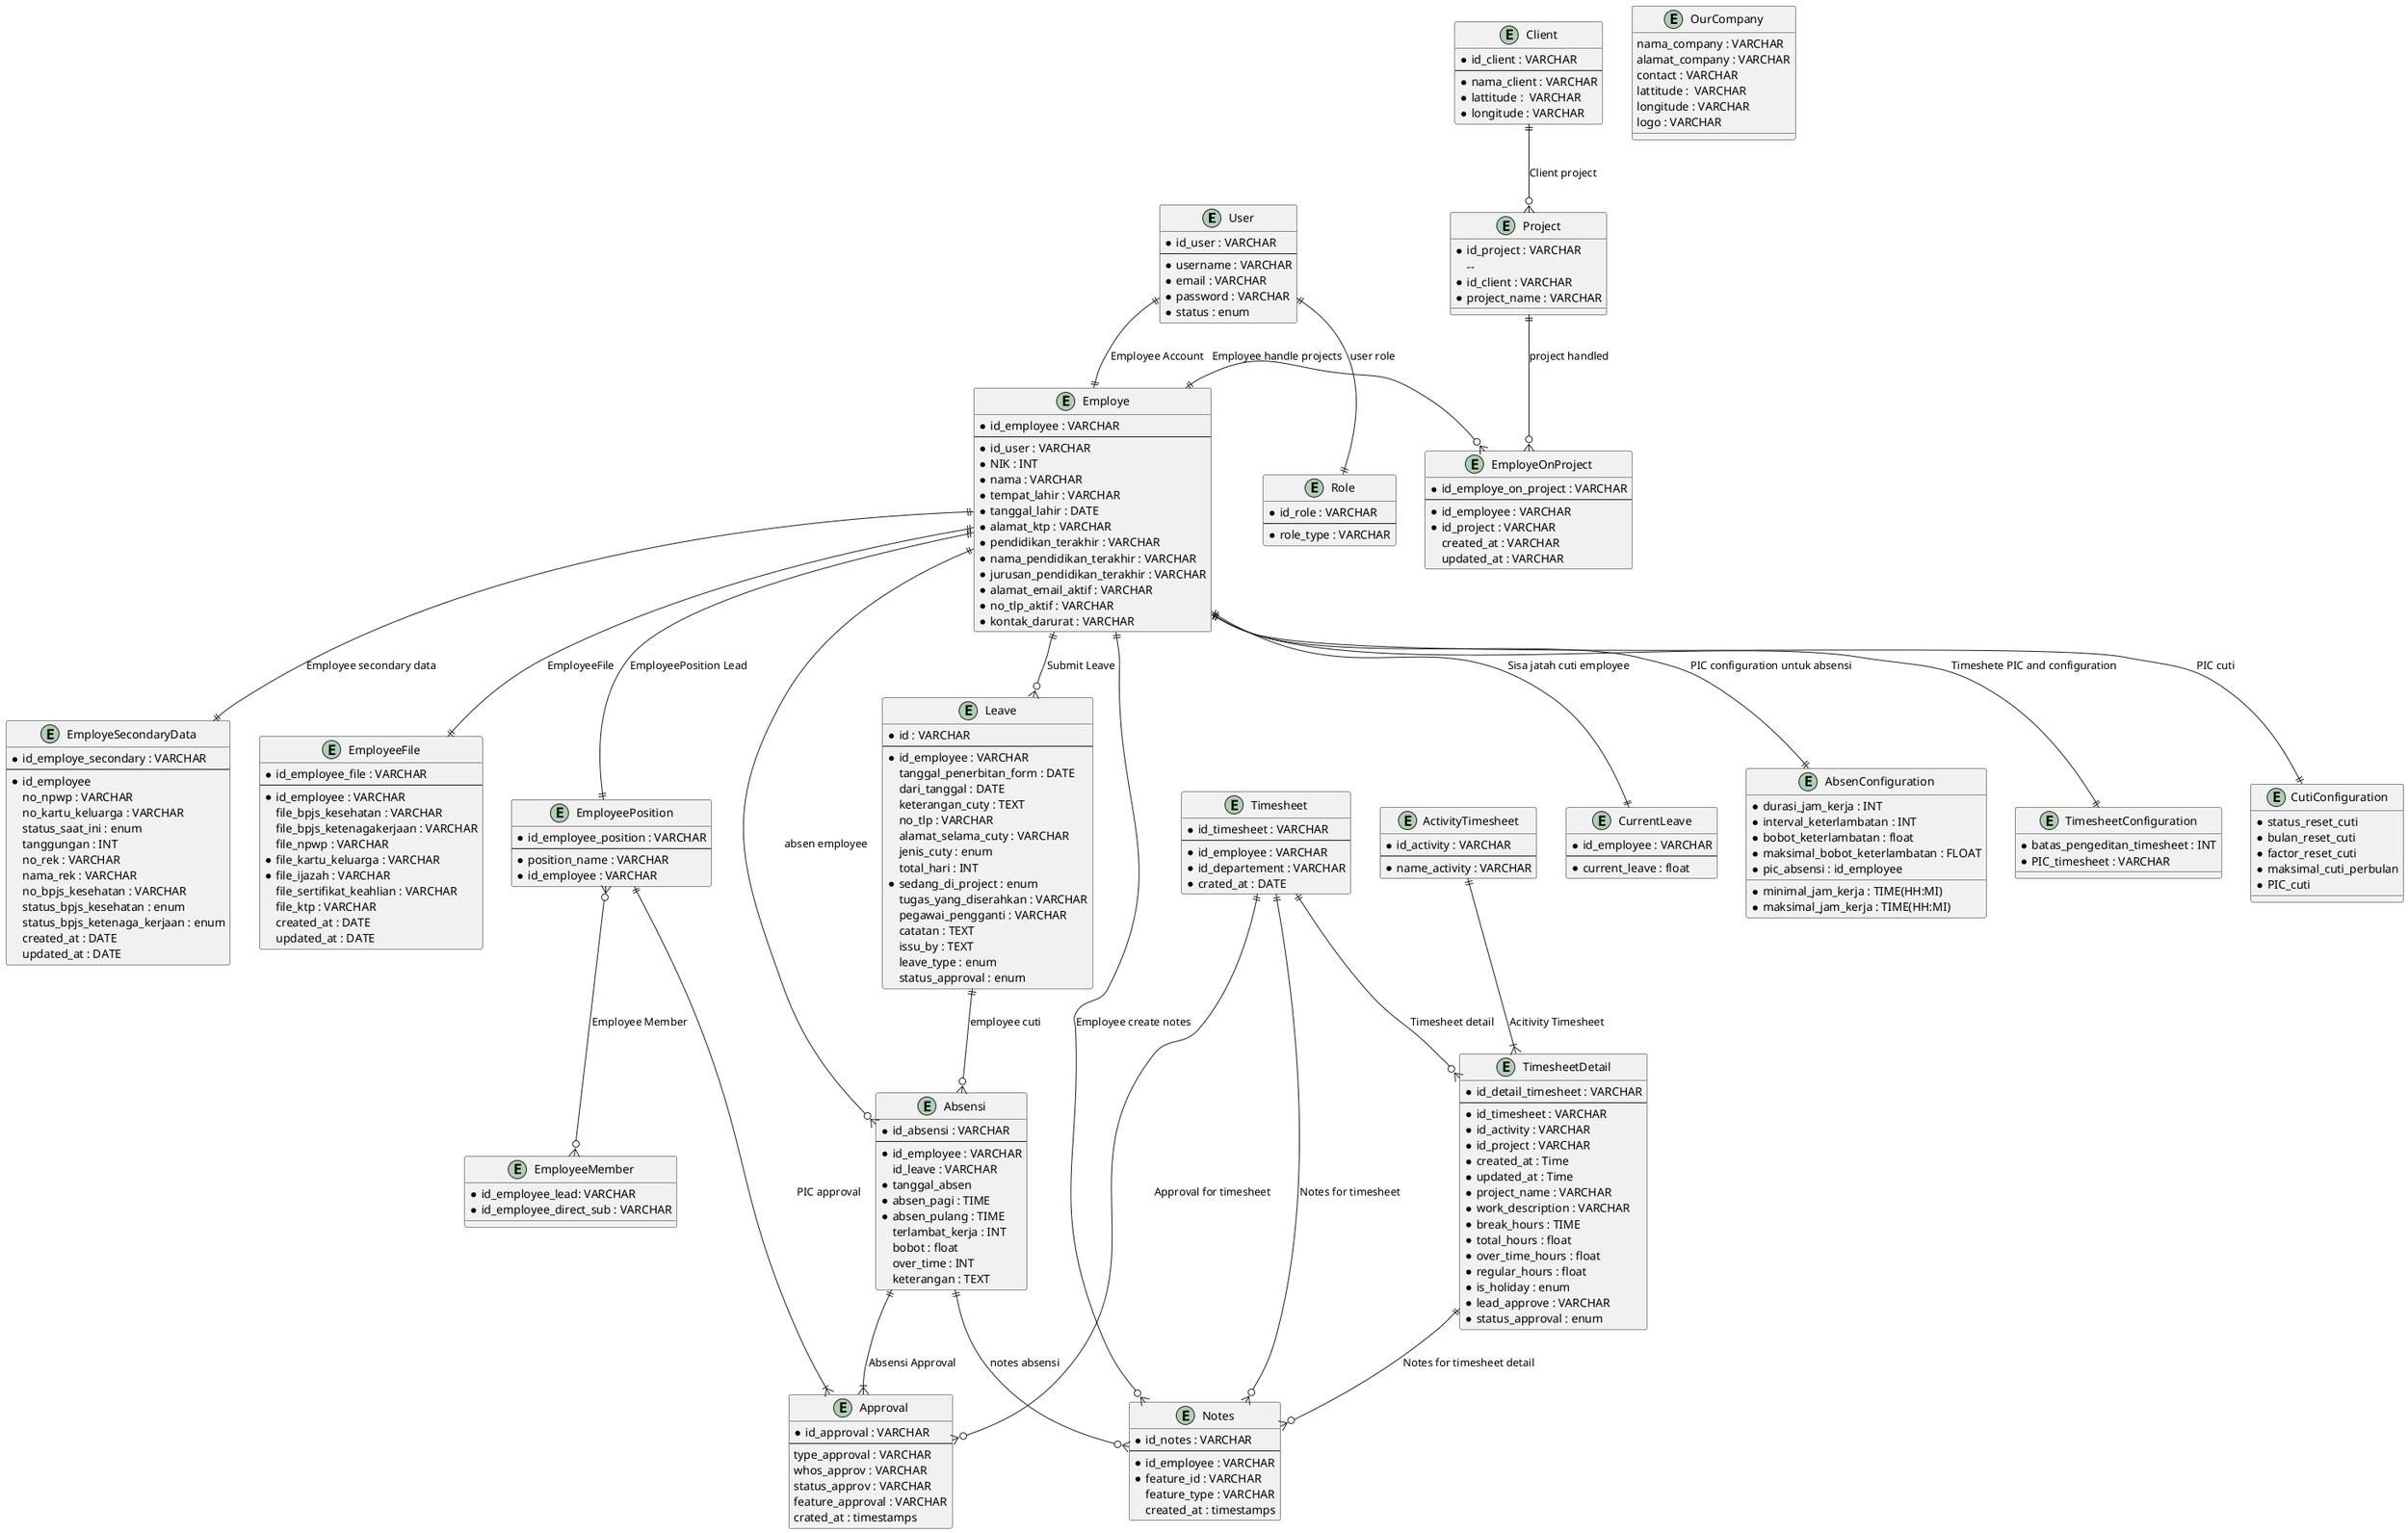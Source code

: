 @startuml ess
    entity User {
        * id_user : VARCHAR
        --
        * username : VARCHAR
        * email : VARCHAR
        * password : VARCHAR
        * status : enum
    }
    entity Role {
        * id_role : VARCHAR
        --
        * role_type : VARCHAR
    }
    entity OurCompany {
        nama_company : VARCHAR
        alamat_company : VARCHAR
        contact : VARCHAR
        lattitude :  VARCHAR
        longitude : VARCHAR
        logo : VARCHAR
    }
    entity Employe {
        * id_employee : VARCHAR
        --
        * id_user : VARCHAR
        * NIK : INT
        * nama : VARCHAR
        * tempat_lahir : VARCHAR
        * tanggal_lahir : DATE
        * alamat_ktp : VARCHAR
        * pendidikan_terakhir : VARCHAR
        * nama_pendidikan_terakhir : VARCHAR
        * jurusan_pendidikan_terakhir : VARCHAR
        * alamat_email_aktif : VARCHAR
        * no_tlp_aktif : VARCHAR
        * kontak_darurat : VARCHAR
    }
     entity EmployeSecondaryData {
        * id_employe_secondary : VARCHAR
        --
        * id_employee
        no_npwp : VARCHAR
        no_kartu_keluarga : VARCHAR
        status_saat_ini : enum
        tanggungan : INT
        no_rek : VARCHAR
        nama_rek : VARCHAR
        no_bpjs_kesehatan : VARCHAR
        status_bpjs_kesehatan : enum
        status_bpjs_ketenaga_kerjaan : enum
        created_at : DATE
        updated_at : DATE
    }
    entity EmployeeFile {
        * id_employee_file : VARCHAR
        --
        * id_employee : VARCHAR
        file_bpjs_kesehatan : VARCHAR
        file_bpjs_ketenagakerjaan : VARCHAR
        file_npwp : VARCHAR
        * file_kartu_keluarga : VARCHAR
        * file_ijazah : VARCHAR
        file_sertifikat_keahlian : VARCHAR
        file_ktp : VARCHAR
        created_at : DATE
        updated_at : DATE
    }
    entity EmployeePosition{
        * id_employee_position : VARCHAR
        --
        * position_name : VARCHAR
        * id_employee : VARCHAR
    }
    entity EmployeeMember {
        * id_employee_lead: VARCHAR
        * id_employee_direct_sub : VARCHAR
    }
    entity CurrentLeave {
        * id_employee : VARCHAR
        --
        * current_leave : float
    }
    entity Client {
        * id_client : VARCHAR
        --
        * nama_client : VARCHAR
        * lattitude :  VARCHAR
        * longitude : VARCHAR
    }
    entity Project {
        * id_project : VARCHAR
        -- 
        * id_client : VARCHAR
        * project_name : VARCHAR
    }
    entity EmployeOnProject {
        * id_employe_on_project : VARCHAR
        --
        * id_employee : VARCHAR
        * id_project : VARCHAR
        created_at : VARCHAR
        updated_at : VARCHAR
    }
    entity AbsenConfiguration {
        * minimal_jam_kerja : TIME(HH:MI)
        * maksimal_jam_kerja : TIME(HH:MI)
        * durasi_jam_kerja : INT
        * interval_keterlambatan : INT
        * bobot_keterlambatan : float
        * maksimal_bobot_keterlambatan : FLOAT
        * pic_absensi : id_employee
    }
    entity Absensi {
        * id_absensi : VARCHAR
        --
        * id_employee : VARCHAR
        id_leave : VARCHAR
        * tanggal_absen
        * absen_pagi : TIME
        * absen_pulang : TIME
        terlambat_kerja : INT
        bobot : float
        over_time : INT
        keterangan : TEXT
    }
    entity Approval {
        * id_approval : VARCHAR
        --
        type_approval : VARCHAR
        whos_approv : VARCHAR
        status_approv : VARCHAR
        feature_approval : VARCHAR
        crated_at : timestamps
    }
    entity Notes {
        * id_notes : VARCHAR
        --
        * id_employee : VARCHAR
        * feature_id : VARCHAR
        feature_type : VARCHAR
        created_at : timestamps
    }
    entity Leave {
        * id : VARCHAR
        --
        * id_employee : VARCHAR
        tanggal_penerbitan_form : DATE
        dari_tanggal : DATE
        keterangan_cuty : TEXT
        no_tlp : VARCHAR
        alamat_selama_cuty : VARCHAR
        jenis_cuty : enum
        total_hari : INT
        * sedang_di_project : enum
        tugas_yang_diserahkan : VARCHAR
        pegawai_pengganti : VARCHAR
        catatan : TEXT
        issu_by : TEXT
        leave_type : enum
        status_approval : enum
    }
    entity TimesheetConfiguration {
        * batas_pengeditan_timesheet : INT
        * PIC_timesheet : VARCHAR
    }
    entity Timesheet{
        * id_timesheet : VARCHAR
        --
        * id_employee : VARCHAR
        * id_departement : VARCHAR
        * crated_at : DATE
    }
    
    entity ActivityTimesheet {
        * id_activity : VARCHAR
        --
        * name_activity : VARCHAR
    }
    entity TimesheetDetail {
        * id_detail_timesheet : VARCHAR
        --
        * id_timesheet : VARCHAR
        * id_activity : VARCHAR
        * id_project : VARCHAR
        * created_at : Time
        * updated_at : Time
        * project_name : VARCHAR
        * work_description : VARCHAR
        * break_hours : TIME
        * total_hours : float
        * over_time_hours : float
        * regular_hours : float
        * is_holiday : enum
        * lead_approve : VARCHAR
        * status_approval : enum
    }

    entity CutiConfiguration {
        * status_reset_cuti
        * bulan_reset_cuti
        * factor_reset_cuti
        * maksimal_cuti_perbulan
        * PIC_cuti
    }

    ' entity Reimburstment {
    '     * id_reimburstment : VARCHAR
    '     --
    '     * id_employee : VARCHAR
    '     * no_vourcher : VARCHAR
    '     * remburstment_payment_type : enunm
    '     Bank : VARCHAR
    '     name_bank : VARCHAR
    '     account_no : VARCHAR
    '     bank_branch : VARCHAR
    '     struck_reimburstment : VARCHAR
    '      * transaction_date : DATE
    '     * account_code : VARCHAR
    '     * description : TEXT
    '     * total_amount : INT
    '     notes : TEXT
    ' }

    ' entity StatusApprovReimburstment {
    '     * id_status_reimburstment : VARCHAR
    '     --
    '     * status_approv_lead : enum
    '     * date_approval_lead : DATE
    '     * approval_for_coo : enum
    '     status_approval_coo : enum
    '     date_approval_coo : DATE
    '     * status_approval_hr : enum
    '     * date_approval_hr : DATE
    '     * status_approval_finance : enum
    '     * date_approval_finance : DATE
    '     * status_receipt : enum
    '     * date_receipt : DATE
    ' }

    


User ||--|| Employe :  Employee Account
User ||--|| Role : user role
Employe ||--|| EmployeSecondaryData : Employee secondary data
Employe ||--|| EmployeeFile : EmployeeFile
Employe ||--|| EmployeePosition : EmployeePosition Lead
EmployeePosition }o--o{ EmployeeMember : Employee Member
Employe ||--o{ Absensi : absen employee
Client ||--o{ Project : Client project
Project ||--o{ EmployeOnProject : project handled
Employe ||-o{ EmployeOnProject : Employee handle projects
EmployeePosition ||--|{ Approval : PIC approval
Employe ||--|| AbsenConfiguration : PIC configuration untuk absensi
Absensi ||--|{ Approval : Absensi Approval
Employe ||--o{ Notes : Employee create notes
Absensi ||--o{ Notes : notes absensi
Employe ||--|| CurrentLeave : Sisa jatah cuti employee
Employe ||--o{ Leave : Submit Leave
Leave ||--o{ Absensi : employee cuti
Employe ||--|| TimesheetConfiguration : Timeshete PIC and configuration
Timesheet ||--o{ TimesheetDetail : Timesheet detail
ActivityTimesheet ||--|{ TimesheetDetail : Acitivity Timesheet
Timesheet ||--o{ Approval : Approval for timesheet
Timesheet ||--o{ Notes : Notes for timesheet
TimesheetDetail ||--o{ Notes : Notes for timesheet detail
Employe ||--|| CutiConfiguration : PIC cuti
' Employe ||--|{ Timesheet : Employee Timesheet
' ActivityTimesheet ||--|{ TimesheetDetail : Timesheet Activity
' Project ||--|{ TimesheetDetail : Project in timesheet
' Timesheet ||--|{ TimesheetDetail : Detail Timesheet
' Employe ||--|{ Reimburstment : submit reimbursment
' Reimburstment ||--|{ StatusApprovReimburstment : Approval Reimburstment

@enduml
